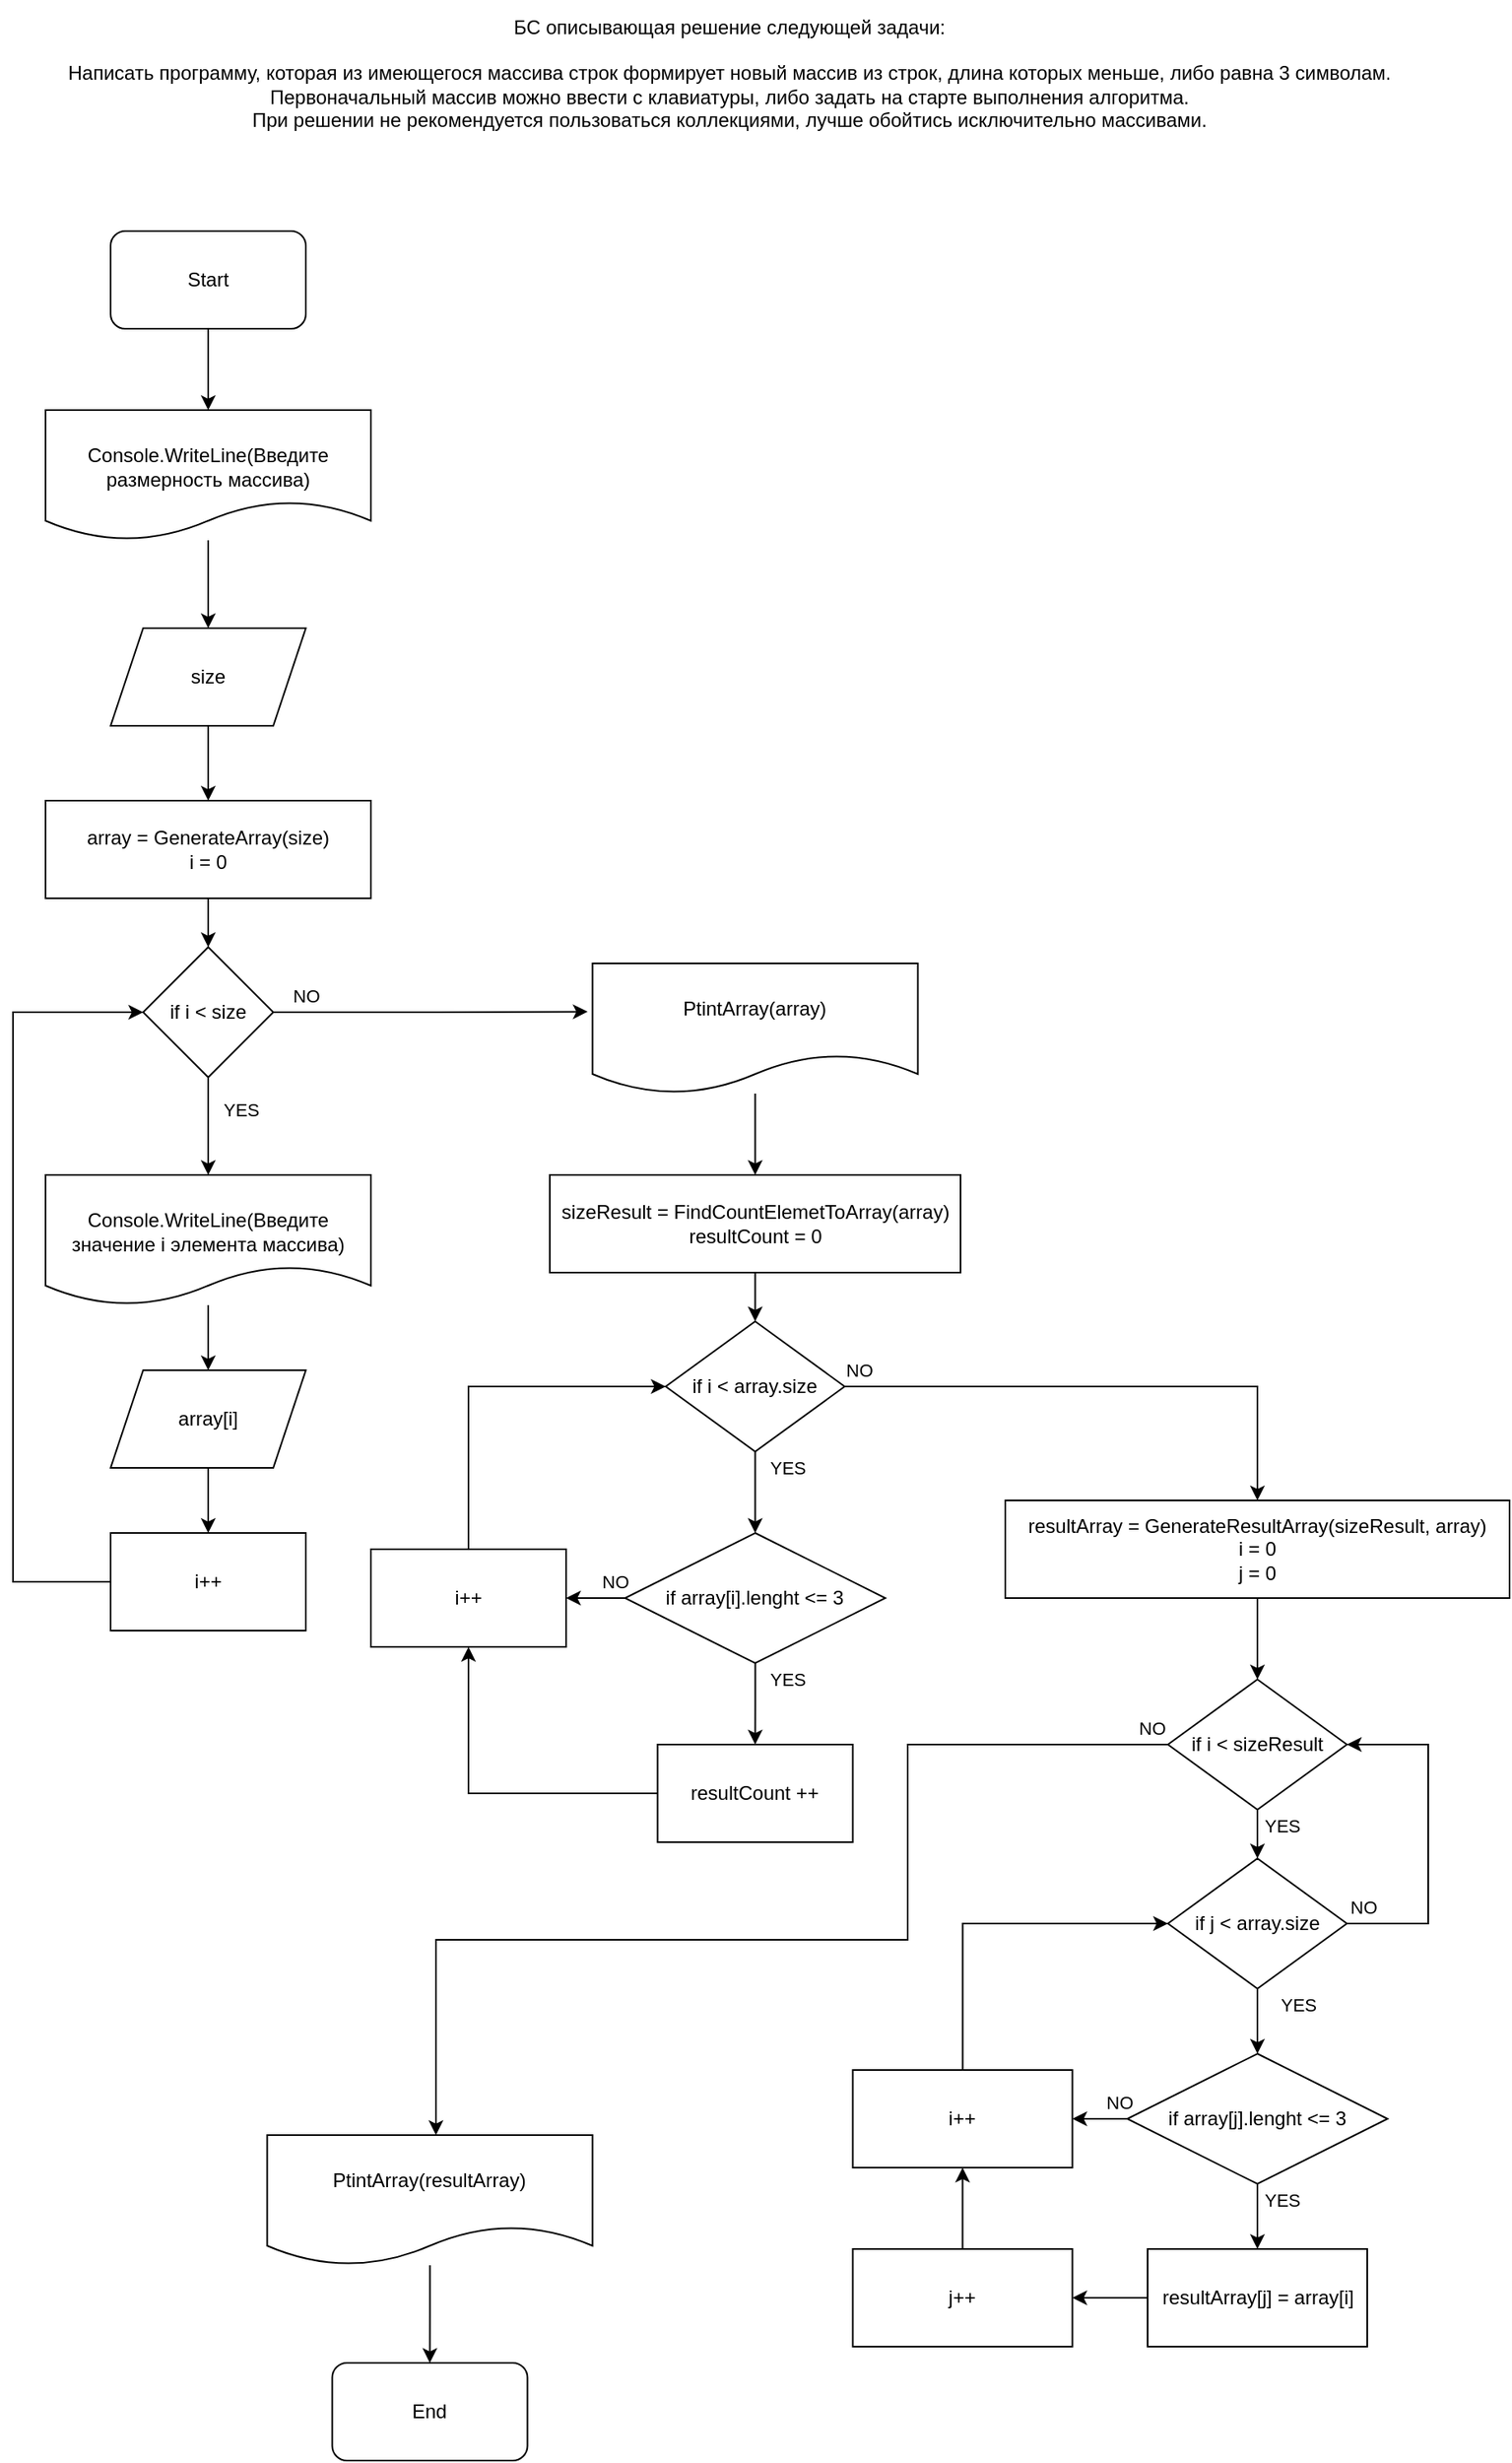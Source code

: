 <mxfile version="21.2.3" type="device">
  <diagram name="Страница 1" id="m7Hqo8SVxrXK_ArRiTLH">
    <mxGraphModel dx="869" dy="463" grid="1" gridSize="10" guides="1" tooltips="1" connect="1" arrows="1" fold="1" page="1" pageScale="1" pageWidth="1169" pageHeight="827" math="0" shadow="0">
      <root>
        <mxCell id="0" />
        <mxCell id="1" parent="0" />
        <mxCell id="e2RIC61VBPW9gLVB1UcE-4" style="edgeStyle=orthogonalEdgeStyle;rounded=0;orthogonalLoop=1;jettySize=auto;html=1;entryX=0.5;entryY=0;entryDx=0;entryDy=0;" edge="1" parent="1" source="e2RIC61VBPW9gLVB1UcE-1" target="e2RIC61VBPW9gLVB1UcE-3">
          <mxGeometry relative="1" as="geometry" />
        </mxCell>
        <mxCell id="e2RIC61VBPW9gLVB1UcE-1" value="Start" style="rounded=1;whiteSpace=wrap;html=1;" vertex="1" parent="1">
          <mxGeometry x="240" y="150" width="120" height="60" as="geometry" />
        </mxCell>
        <mxCell id="e2RIC61VBPW9gLVB1UcE-2" value="БС описывающая решение следующей задачи:&lt;br&gt;&lt;br&gt;Написать программу, которая из имеющегося массива строк формирует новый массив из строк, длина которых меньше, либо равна 3 символам. &lt;br&gt;Первоначальный массив можно ввести с клавиатуры, либо задать на старте выполнения алгоритма. &lt;br&gt;При решении не рекомендуется пользоваться коллекциями, лучше обойтись исключительно массивами." style="text;html=1;align=center;verticalAlign=middle;resizable=0;points=[];autosize=1;strokeColor=none;fillColor=none;" vertex="1" parent="1">
          <mxGeometry x="200" y="8" width="840" height="90" as="geometry" />
        </mxCell>
        <mxCell id="e2RIC61VBPW9gLVB1UcE-8" style="edgeStyle=orthogonalEdgeStyle;rounded=0;orthogonalLoop=1;jettySize=auto;html=1;entryX=0.5;entryY=0;entryDx=0;entryDy=0;" edge="1" parent="1" source="e2RIC61VBPW9gLVB1UcE-3" target="e2RIC61VBPW9gLVB1UcE-7">
          <mxGeometry relative="1" as="geometry" />
        </mxCell>
        <mxCell id="e2RIC61VBPW9gLVB1UcE-3" value="&lt;br&gt;Console.WriteLine(Введите размерность массива)" style="shape=document;whiteSpace=wrap;html=1;boundedLbl=1;" vertex="1" parent="1">
          <mxGeometry x="200" y="260" width="200" height="80" as="geometry" />
        </mxCell>
        <mxCell id="e2RIC61VBPW9gLVB1UcE-12" style="edgeStyle=orthogonalEdgeStyle;rounded=0;orthogonalLoop=1;jettySize=auto;html=1;entryX=0.5;entryY=0;entryDx=0;entryDy=0;" edge="1" parent="1" source="e2RIC61VBPW9gLVB1UcE-7" target="e2RIC61VBPW9gLVB1UcE-11">
          <mxGeometry relative="1" as="geometry" />
        </mxCell>
        <mxCell id="e2RIC61VBPW9gLVB1UcE-7" value="size" style="shape=parallelogram;perimeter=parallelogramPerimeter;whiteSpace=wrap;html=1;fixedSize=1;" vertex="1" parent="1">
          <mxGeometry x="240" y="394" width="120" height="60" as="geometry" />
        </mxCell>
        <mxCell id="e2RIC61VBPW9gLVB1UcE-15" style="edgeStyle=orthogonalEdgeStyle;rounded=0;orthogonalLoop=1;jettySize=auto;html=1;entryX=0.5;entryY=0;entryDx=0;entryDy=0;" edge="1" parent="1" source="e2RIC61VBPW9gLVB1UcE-11" target="e2RIC61VBPW9gLVB1UcE-14">
          <mxGeometry relative="1" as="geometry" />
        </mxCell>
        <mxCell id="e2RIC61VBPW9gLVB1UcE-11" value="array = GenerateArray(size)&lt;br&gt;i = 0" style="rounded=0;whiteSpace=wrap;html=1;" vertex="1" parent="1">
          <mxGeometry x="200" y="500" width="200" height="60" as="geometry" />
        </mxCell>
        <mxCell id="e2RIC61VBPW9gLVB1UcE-16" value="YES" style="edgeStyle=orthogonalEdgeStyle;rounded=0;orthogonalLoop=1;jettySize=auto;html=1;" edge="1" parent="1" source="e2RIC61VBPW9gLVB1UcE-14">
          <mxGeometry x="-0.339" y="20" relative="1" as="geometry">
            <mxPoint x="300" y="730" as="targetPoint" />
            <mxPoint as="offset" />
          </mxGeometry>
        </mxCell>
        <mxCell id="e2RIC61VBPW9gLVB1UcE-21" value="NO" style="edgeStyle=orthogonalEdgeStyle;rounded=0;orthogonalLoop=1;jettySize=auto;html=1;entryX=-0.015;entryY=0.371;entryDx=0;entryDy=0;entryPerimeter=0;" edge="1" parent="1" source="e2RIC61VBPW9gLVB1UcE-14" target="e2RIC61VBPW9gLVB1UcE-25">
          <mxGeometry x="-0.793" y="10" relative="1" as="geometry">
            <mxPoint x="460" y="630" as="targetPoint" />
            <mxPoint as="offset" />
          </mxGeometry>
        </mxCell>
        <mxCell id="e2RIC61VBPW9gLVB1UcE-14" value="if i &amp;lt; size" style="rhombus;whiteSpace=wrap;html=1;" vertex="1" parent="1">
          <mxGeometry x="260" y="590" width="80" height="80" as="geometry" />
        </mxCell>
        <mxCell id="e2RIC61VBPW9gLVB1UcE-19" style="edgeStyle=orthogonalEdgeStyle;rounded=0;orthogonalLoop=1;jettySize=auto;html=1;entryX=0.5;entryY=0;entryDx=0;entryDy=0;" edge="1" parent="1" source="e2RIC61VBPW9gLVB1UcE-17" target="e2RIC61VBPW9gLVB1UcE-18">
          <mxGeometry relative="1" as="geometry" />
        </mxCell>
        <mxCell id="e2RIC61VBPW9gLVB1UcE-17" value="&lt;br&gt;Console.WriteLine(Введите значение i элемента массива)" style="shape=document;whiteSpace=wrap;html=1;boundedLbl=1;" vertex="1" parent="1">
          <mxGeometry x="200" y="730" width="200" height="80" as="geometry" />
        </mxCell>
        <mxCell id="e2RIC61VBPW9gLVB1UcE-23" style="edgeStyle=orthogonalEdgeStyle;rounded=0;orthogonalLoop=1;jettySize=auto;html=1;entryX=0.5;entryY=0;entryDx=0;entryDy=0;" edge="1" parent="1" source="e2RIC61VBPW9gLVB1UcE-18" target="e2RIC61VBPW9gLVB1UcE-22">
          <mxGeometry relative="1" as="geometry" />
        </mxCell>
        <mxCell id="e2RIC61VBPW9gLVB1UcE-18" value="array[i]" style="shape=parallelogram;perimeter=parallelogramPerimeter;whiteSpace=wrap;html=1;fixedSize=1;" vertex="1" parent="1">
          <mxGeometry x="240" y="850" width="120" height="60" as="geometry" />
        </mxCell>
        <mxCell id="e2RIC61VBPW9gLVB1UcE-24" style="edgeStyle=orthogonalEdgeStyle;rounded=0;orthogonalLoop=1;jettySize=auto;html=1;entryX=0;entryY=0.5;entryDx=0;entryDy=0;" edge="1" parent="1" source="e2RIC61VBPW9gLVB1UcE-22" target="e2RIC61VBPW9gLVB1UcE-14">
          <mxGeometry relative="1" as="geometry">
            <Array as="points">
              <mxPoint x="180" y="980" />
              <mxPoint x="180" y="630" />
            </Array>
          </mxGeometry>
        </mxCell>
        <mxCell id="e2RIC61VBPW9gLVB1UcE-22" value="i++" style="rounded=0;whiteSpace=wrap;html=1;" vertex="1" parent="1">
          <mxGeometry x="240" y="950" width="120" height="60" as="geometry" />
        </mxCell>
        <mxCell id="e2RIC61VBPW9gLVB1UcE-28" style="edgeStyle=orthogonalEdgeStyle;rounded=0;orthogonalLoop=1;jettySize=auto;html=1;entryX=0.5;entryY=0;entryDx=0;entryDy=0;" edge="1" parent="1" source="e2RIC61VBPW9gLVB1UcE-25" target="e2RIC61VBPW9gLVB1UcE-27">
          <mxGeometry relative="1" as="geometry" />
        </mxCell>
        <mxCell id="e2RIC61VBPW9gLVB1UcE-25" value="PtintArray(array)" style="shape=document;whiteSpace=wrap;html=1;boundedLbl=1;" vertex="1" parent="1">
          <mxGeometry x="536.25" y="600" width="200" height="80" as="geometry" />
        </mxCell>
        <mxCell id="e2RIC61VBPW9gLVB1UcE-30" style="edgeStyle=orthogonalEdgeStyle;rounded=0;orthogonalLoop=1;jettySize=auto;html=1;" edge="1" parent="1" source="e2RIC61VBPW9gLVB1UcE-27">
          <mxGeometry relative="1" as="geometry">
            <mxPoint x="636.25" y="820" as="targetPoint" />
          </mxGeometry>
        </mxCell>
        <mxCell id="e2RIC61VBPW9gLVB1UcE-27" value="sizeResult = FindCountElemetToArray(array)&lt;br&gt;resultCount = 0" style="rounded=0;whiteSpace=wrap;html=1;" vertex="1" parent="1">
          <mxGeometry x="510" y="730" width="252.5" height="60" as="geometry" />
        </mxCell>
        <mxCell id="e2RIC61VBPW9gLVB1UcE-36" value="YES" style="edgeStyle=orthogonalEdgeStyle;rounded=0;orthogonalLoop=1;jettySize=auto;html=1;" edge="1" parent="1" source="e2RIC61VBPW9gLVB1UcE-31">
          <mxGeometry x="-0.604" y="20" relative="1" as="geometry">
            <mxPoint x="636.25" y="1080" as="targetPoint" />
            <mxPoint as="offset" />
          </mxGeometry>
        </mxCell>
        <mxCell id="e2RIC61VBPW9gLVB1UcE-45" value="NO" style="edgeStyle=orthogonalEdgeStyle;rounded=0;orthogonalLoop=1;jettySize=auto;html=1;entryX=1;entryY=0.5;entryDx=0;entryDy=0;" edge="1" parent="1" source="e2RIC61VBPW9gLVB1UcE-31" target="e2RIC61VBPW9gLVB1UcE-42">
          <mxGeometry x="-0.713" y="-10" relative="1" as="geometry">
            <mxPoint as="offset" />
          </mxGeometry>
        </mxCell>
        <mxCell id="e2RIC61VBPW9gLVB1UcE-31" value="if array[i].lenght &amp;lt;= 3" style="rhombus;whiteSpace=wrap;html=1;" vertex="1" parent="1">
          <mxGeometry x="556.25" y="950" width="160" height="80" as="geometry" />
        </mxCell>
        <mxCell id="e2RIC61VBPW9gLVB1UcE-35" value="YES" style="edgeStyle=orthogonalEdgeStyle;rounded=0;orthogonalLoop=1;jettySize=auto;html=1;entryX=0.5;entryY=0;entryDx=0;entryDy=0;" edge="1" parent="1" source="e2RIC61VBPW9gLVB1UcE-34" target="e2RIC61VBPW9gLVB1UcE-31">
          <mxGeometry x="-0.6" y="20" relative="1" as="geometry">
            <mxPoint as="offset" />
          </mxGeometry>
        </mxCell>
        <mxCell id="e2RIC61VBPW9gLVB1UcE-51" value="NO" style="edgeStyle=orthogonalEdgeStyle;rounded=0;orthogonalLoop=1;jettySize=auto;html=1;entryX=0.5;entryY=0;entryDx=0;entryDy=0;" edge="1" parent="1" source="e2RIC61VBPW9gLVB1UcE-34" target="e2RIC61VBPW9gLVB1UcE-50">
          <mxGeometry x="-0.946" y="10" relative="1" as="geometry">
            <mxPoint as="offset" />
          </mxGeometry>
        </mxCell>
        <mxCell id="e2RIC61VBPW9gLVB1UcE-34" value="if i &amp;lt; array.size" style="rhombus;whiteSpace=wrap;html=1;" vertex="1" parent="1">
          <mxGeometry x="581.25" y="820" width="110" height="80" as="geometry" />
        </mxCell>
        <mxCell id="e2RIC61VBPW9gLVB1UcE-43" style="edgeStyle=orthogonalEdgeStyle;rounded=0;orthogonalLoop=1;jettySize=auto;html=1;entryX=0.5;entryY=1;entryDx=0;entryDy=0;" edge="1" parent="1" source="e2RIC61VBPW9gLVB1UcE-37" target="e2RIC61VBPW9gLVB1UcE-42">
          <mxGeometry relative="1" as="geometry">
            <Array as="points">
              <mxPoint x="460" y="1110" />
            </Array>
          </mxGeometry>
        </mxCell>
        <mxCell id="e2RIC61VBPW9gLVB1UcE-37" value="resultCount ++" style="rounded=0;whiteSpace=wrap;html=1;" vertex="1" parent="1">
          <mxGeometry x="576.25" y="1080" width="120" height="60" as="geometry" />
        </mxCell>
        <mxCell id="e2RIC61VBPW9gLVB1UcE-46" style="edgeStyle=orthogonalEdgeStyle;rounded=0;orthogonalLoop=1;jettySize=auto;html=1;entryX=0;entryY=0.5;entryDx=0;entryDy=0;" edge="1" parent="1" source="e2RIC61VBPW9gLVB1UcE-42" target="e2RIC61VBPW9gLVB1UcE-34">
          <mxGeometry relative="1" as="geometry">
            <Array as="points">
              <mxPoint x="460" y="860" />
            </Array>
          </mxGeometry>
        </mxCell>
        <mxCell id="e2RIC61VBPW9gLVB1UcE-42" value="i++" style="rounded=0;whiteSpace=wrap;html=1;" vertex="1" parent="1">
          <mxGeometry x="400" y="960" width="120" height="60" as="geometry" />
        </mxCell>
        <mxCell id="e2RIC61VBPW9gLVB1UcE-55" style="edgeStyle=orthogonalEdgeStyle;rounded=0;orthogonalLoop=1;jettySize=auto;html=1;entryX=0.5;entryY=0;entryDx=0;entryDy=0;" edge="1" parent="1" source="e2RIC61VBPW9gLVB1UcE-50" target="e2RIC61VBPW9gLVB1UcE-54">
          <mxGeometry relative="1" as="geometry" />
        </mxCell>
        <mxCell id="e2RIC61VBPW9gLVB1UcE-50" value="resultArray = GenerateResultArray(sizeResult, array)&lt;br&gt;i = 0&lt;br&gt;j = 0" style="rounded=0;whiteSpace=wrap;html=1;" vertex="1" parent="1">
          <mxGeometry x="790" y="930" width="310" height="60" as="geometry" />
        </mxCell>
        <mxCell id="e2RIC61VBPW9gLVB1UcE-58" value="YES" style="edgeStyle=orthogonalEdgeStyle;rounded=0;orthogonalLoop=1;jettySize=auto;html=1;entryX=0.5;entryY=0;entryDx=0;entryDy=0;" edge="1" parent="1" source="e2RIC61VBPW9gLVB1UcE-52" target="e2RIC61VBPW9gLVB1UcE-57">
          <mxGeometry x="-0.5" y="15" relative="1" as="geometry">
            <mxPoint as="offset" />
          </mxGeometry>
        </mxCell>
        <mxCell id="e2RIC61VBPW9gLVB1UcE-68" value="NO" style="edgeStyle=orthogonalEdgeStyle;rounded=0;orthogonalLoop=1;jettySize=auto;html=1;entryX=1;entryY=0.5;entryDx=0;entryDy=0;" edge="1" parent="1" source="e2RIC61VBPW9gLVB1UcE-52" target="e2RIC61VBPW9gLVB1UcE-66">
          <mxGeometry x="-0.784" y="-10" relative="1" as="geometry">
            <mxPoint as="offset" />
          </mxGeometry>
        </mxCell>
        <mxCell id="e2RIC61VBPW9gLVB1UcE-52" value="if array[j].lenght &amp;lt;= 3" style="rhombus;whiteSpace=wrap;html=1;" vertex="1" parent="1">
          <mxGeometry x="865" y="1270" width="160" height="80" as="geometry" />
        </mxCell>
        <mxCell id="e2RIC61VBPW9gLVB1UcE-60" value="YES" style="edgeStyle=orthogonalEdgeStyle;rounded=0;orthogonalLoop=1;jettySize=auto;html=1;entryX=0.5;entryY=0;entryDx=0;entryDy=0;" edge="1" parent="1" source="e2RIC61VBPW9gLVB1UcE-54" target="e2RIC61VBPW9gLVB1UcE-59">
          <mxGeometry x="0.2" y="15" relative="1" as="geometry">
            <mxPoint as="offset" />
          </mxGeometry>
        </mxCell>
        <mxCell id="e2RIC61VBPW9gLVB1UcE-70" value="NO" style="edgeStyle=orthogonalEdgeStyle;rounded=0;orthogonalLoop=1;jettySize=auto;html=1;" edge="1" parent="1" source="e2RIC61VBPW9gLVB1UcE-54">
          <mxGeometry x="-0.971" y="-10" relative="1" as="geometry">
            <mxPoint x="440" y="1320" as="targetPoint" />
            <Array as="points">
              <mxPoint x="730" y="1080" />
              <mxPoint x="730" y="1200" />
              <mxPoint x="440" y="1200" />
            </Array>
            <mxPoint as="offset" />
          </mxGeometry>
        </mxCell>
        <mxCell id="e2RIC61VBPW9gLVB1UcE-54" value="if i &amp;lt; sizeResult" style="rhombus;whiteSpace=wrap;html=1;" vertex="1" parent="1">
          <mxGeometry x="890" y="1040" width="110" height="80" as="geometry" />
        </mxCell>
        <mxCell id="e2RIC61VBPW9gLVB1UcE-65" style="edgeStyle=orthogonalEdgeStyle;rounded=0;orthogonalLoop=1;jettySize=auto;html=1;entryX=1;entryY=0.5;entryDx=0;entryDy=0;" edge="1" parent="1" source="e2RIC61VBPW9gLVB1UcE-57" target="e2RIC61VBPW9gLVB1UcE-64">
          <mxGeometry relative="1" as="geometry">
            <mxPoint x="850" y="1420" as="targetPoint" />
          </mxGeometry>
        </mxCell>
        <mxCell id="e2RIC61VBPW9gLVB1UcE-57" value="resultArray[j] = array[i]" style="rounded=0;whiteSpace=wrap;html=1;" vertex="1" parent="1">
          <mxGeometry x="877.5" y="1390" width="135" height="60" as="geometry" />
        </mxCell>
        <mxCell id="e2RIC61VBPW9gLVB1UcE-61" value="YES" style="edgeStyle=orthogonalEdgeStyle;rounded=0;orthogonalLoop=1;jettySize=auto;html=1;entryX=0.5;entryY=0;entryDx=0;entryDy=0;" edge="1" parent="1" source="e2RIC61VBPW9gLVB1UcE-59" target="e2RIC61VBPW9gLVB1UcE-52">
          <mxGeometry x="-0.5" y="25" relative="1" as="geometry">
            <mxPoint as="offset" />
          </mxGeometry>
        </mxCell>
        <mxCell id="e2RIC61VBPW9gLVB1UcE-72" value="NO" style="edgeStyle=orthogonalEdgeStyle;rounded=0;orthogonalLoop=1;jettySize=auto;html=1;entryX=1;entryY=0.5;entryDx=0;entryDy=0;" edge="1" parent="1" source="e2RIC61VBPW9gLVB1UcE-59" target="e2RIC61VBPW9gLVB1UcE-54">
          <mxGeometry x="-0.905" y="10" relative="1" as="geometry">
            <Array as="points">
              <mxPoint x="1050" y="1190" />
              <mxPoint x="1050" y="1080" />
            </Array>
            <mxPoint as="offset" />
          </mxGeometry>
        </mxCell>
        <mxCell id="e2RIC61VBPW9gLVB1UcE-59" value="if j &amp;lt; array.size" style="rhombus;whiteSpace=wrap;html=1;" vertex="1" parent="1">
          <mxGeometry x="890" y="1150" width="110" height="80" as="geometry" />
        </mxCell>
        <mxCell id="e2RIC61VBPW9gLVB1UcE-67" style="edgeStyle=orthogonalEdgeStyle;rounded=0;orthogonalLoop=1;jettySize=auto;html=1;entryX=0.5;entryY=1;entryDx=0;entryDy=0;" edge="1" parent="1" source="e2RIC61VBPW9gLVB1UcE-64" target="e2RIC61VBPW9gLVB1UcE-66">
          <mxGeometry relative="1" as="geometry" />
        </mxCell>
        <mxCell id="e2RIC61VBPW9gLVB1UcE-64" value="j++" style="rounded=0;whiteSpace=wrap;html=1;" vertex="1" parent="1">
          <mxGeometry x="696.25" y="1390" width="135" height="60" as="geometry" />
        </mxCell>
        <mxCell id="e2RIC61VBPW9gLVB1UcE-69" style="edgeStyle=orthogonalEdgeStyle;rounded=0;orthogonalLoop=1;jettySize=auto;html=1;entryX=0;entryY=0.5;entryDx=0;entryDy=0;" edge="1" parent="1" source="e2RIC61VBPW9gLVB1UcE-66" target="e2RIC61VBPW9gLVB1UcE-59">
          <mxGeometry relative="1" as="geometry">
            <mxPoint x="763.75" y="1200" as="targetPoint" />
            <Array as="points">
              <mxPoint x="764" y="1190" />
            </Array>
          </mxGeometry>
        </mxCell>
        <mxCell id="e2RIC61VBPW9gLVB1UcE-66" value="i++" style="rounded=0;whiteSpace=wrap;html=1;" vertex="1" parent="1">
          <mxGeometry x="696.25" y="1280" width="135" height="60" as="geometry" />
        </mxCell>
        <mxCell id="e2RIC61VBPW9gLVB1UcE-74" style="edgeStyle=orthogonalEdgeStyle;rounded=0;orthogonalLoop=1;jettySize=auto;html=1;" edge="1" parent="1" source="e2RIC61VBPW9gLVB1UcE-73">
          <mxGeometry relative="1" as="geometry">
            <mxPoint x="436.25" y="1460" as="targetPoint" />
          </mxGeometry>
        </mxCell>
        <mxCell id="e2RIC61VBPW9gLVB1UcE-73" value="PtintArray(resultArray)" style="shape=document;whiteSpace=wrap;html=1;boundedLbl=1;" vertex="1" parent="1">
          <mxGeometry x="336.25" y="1320" width="200" height="80" as="geometry" />
        </mxCell>
        <mxCell id="e2RIC61VBPW9gLVB1UcE-75" value="End" style="rounded=1;whiteSpace=wrap;html=1;" vertex="1" parent="1">
          <mxGeometry x="376.25" y="1460" width="120" height="60" as="geometry" />
        </mxCell>
      </root>
    </mxGraphModel>
  </diagram>
</mxfile>
